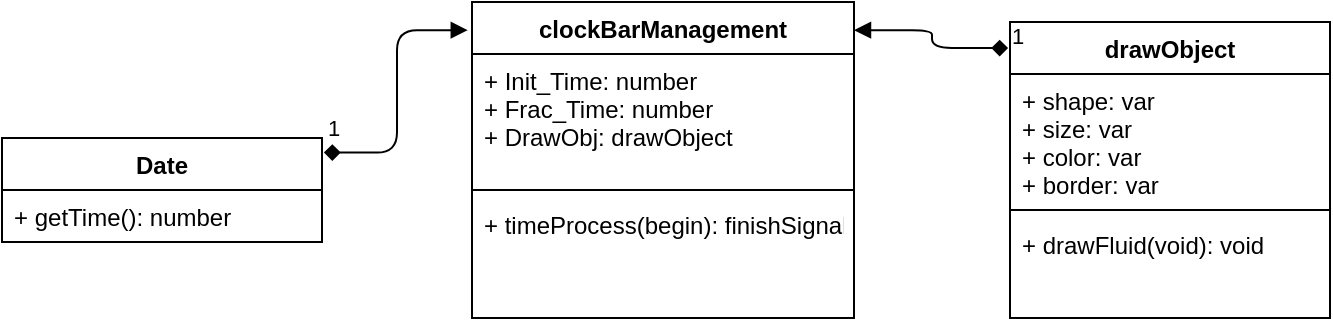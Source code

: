 <mxfile version="10.6.0" type="device"><diagram id="L1Nok9VCUbKPxXQY3M0O" name="Page-1"><mxGraphModel dx="1154" dy="734" grid="1" gridSize="3" guides="1" tooltips="1" connect="1" arrows="1" fold="1" page="1" pageScale="1" pageWidth="850" pageHeight="1100" math="0" shadow="0"><root><mxCell id="0"/><mxCell id="1" parent="0"/><mxCell id="bYpFp6OdqeTx5pEh2_4A-1" value="Date" style="swimlane;fontStyle=1;align=center;verticalAlign=top;childLayout=stackLayout;horizontal=1;startSize=26;horizontalStack=0;resizeParent=1;resizeParentMax=0;resizeLast=0;collapsible=1;marginBottom=0;" parent="1" vertex="1"><mxGeometry x="75" y="128" width="160" height="52" as="geometry"/></mxCell><mxCell id="bYpFp6OdqeTx5pEh2_4A-4" value="+ getTime(): number" style="text;strokeColor=none;fillColor=none;align=left;verticalAlign=top;spacingLeft=4;spacingRight=4;overflow=hidden;rotatable=0;points=[[0,0.5],[1,0.5]];portConstraint=eastwest;" parent="bYpFp6OdqeTx5pEh2_4A-1" vertex="1"><mxGeometry y="26" width="160" height="26" as="geometry"/></mxCell><mxCell id="bYpFp6OdqeTx5pEh2_4A-9" value="clockBarManagement" style="swimlane;fontStyle=1;align=center;verticalAlign=top;childLayout=stackLayout;horizontal=1;startSize=26;horizontalStack=0;resizeParent=1;resizeParentMax=0;resizeLast=0;collapsible=1;marginBottom=0;" parent="1" vertex="1"><mxGeometry x="310" y="60" width="191" height="158" as="geometry"/></mxCell><mxCell id="bYpFp6OdqeTx5pEh2_4A-10" value="+ Init_Time: number&#10;+ Frac_Time: number&#10;+ DrawObj: drawObject&#10;&#10;&#10;" style="text;strokeColor=none;fillColor=none;align=left;verticalAlign=top;spacingLeft=4;spacingRight=4;overflow=hidden;rotatable=0;points=[[0,0.5],[1,0.5]];portConstraint=eastwest;" parent="bYpFp6OdqeTx5pEh2_4A-9" vertex="1"><mxGeometry y="26" width="191" height="64" as="geometry"/></mxCell><mxCell id="bYpFp6OdqeTx5pEh2_4A-11" value="" style="line;strokeWidth=1;fillColor=none;align=left;verticalAlign=middle;spacingTop=-1;spacingLeft=3;spacingRight=3;rotatable=0;labelPosition=right;points=[];portConstraint=eastwest;" parent="bYpFp6OdqeTx5pEh2_4A-9" vertex="1"><mxGeometry y="90" width="191" height="8" as="geometry"/></mxCell><mxCell id="bYpFp6OdqeTx5pEh2_4A-12" value="+ timeProcess(begin): finishSignal&#10;&#10;" style="text;strokeColor=none;fillColor=none;align=left;verticalAlign=top;spacingLeft=4;spacingRight=4;overflow=hidden;rotatable=0;points=[[0,0.5],[1,0.5]];portConstraint=eastwest;" parent="bYpFp6OdqeTx5pEh2_4A-9" vertex="1"><mxGeometry y="98" width="191" height="60" as="geometry"/></mxCell><mxCell id="bYpFp6OdqeTx5pEh2_4A-14" value="drawObject" style="swimlane;fontStyle=1;align=center;verticalAlign=top;childLayout=stackLayout;horizontal=1;startSize=26;horizontalStack=0;resizeParent=1;resizeParentMax=0;resizeLast=0;collapsible=1;marginBottom=0;" parent="1" vertex="1"><mxGeometry x="579" y="70" width="160" height="148" as="geometry"/></mxCell><mxCell id="bYpFp6OdqeTx5pEh2_4A-15" value="+ shape: var&#10;+ size: var&#10;+ color: var&#10;+ border: var&#10;&#10;" style="text;strokeColor=none;fillColor=none;align=left;verticalAlign=top;spacingLeft=4;spacingRight=4;overflow=hidden;rotatable=0;points=[[0,0.5],[1,0.5]];portConstraint=eastwest;" parent="bYpFp6OdqeTx5pEh2_4A-14" vertex="1"><mxGeometry y="26" width="160" height="64" as="geometry"/></mxCell><mxCell id="bYpFp6OdqeTx5pEh2_4A-16" value="" style="line;strokeWidth=1;fillColor=none;align=left;verticalAlign=middle;spacingTop=-1;spacingLeft=3;spacingRight=3;rotatable=0;labelPosition=right;points=[];portConstraint=eastwest;" parent="bYpFp6OdqeTx5pEh2_4A-14" vertex="1"><mxGeometry y="90" width="160" height="8" as="geometry"/></mxCell><mxCell id="bYpFp6OdqeTx5pEh2_4A-17" value="+ drawFluid(void): void" style="text;strokeColor=none;fillColor=none;align=left;verticalAlign=top;spacingLeft=4;spacingRight=4;overflow=hidden;rotatable=0;points=[[0,0.5],[1,0.5]];portConstraint=eastwest;" parent="bYpFp6OdqeTx5pEh2_4A-14" vertex="1"><mxGeometry y="98" width="160" height="50" as="geometry"/></mxCell><mxCell id="bYpFp6OdqeTx5pEh2_4A-22" value="1" style="endArrow=block;html=1;endSize=6;startArrow=diamond;startSize=6;startFill=1;edgeStyle=orthogonalEdgeStyle;align=left;verticalAlign=bottom;exitX=1.006;exitY=0.14;exitDx=0;exitDy=0;exitPerimeter=0;endFill=1;entryX=-0.011;entryY=0.089;entryDx=0;entryDy=0;entryPerimeter=0;" parent="1" source="bYpFp6OdqeTx5pEh2_4A-1" target="bYpFp6OdqeTx5pEh2_4A-9" edge="1"><mxGeometry x="-1" y="3" relative="1" as="geometry"><mxPoint x="50" y="270" as="sourcePoint"/><mxPoint x="306" y="126" as="targetPoint"/></mxGeometry></mxCell><mxCell id="bYpFp6OdqeTx5pEh2_4A-24" value="1" style="endArrow=block;html=1;endSize=6;startArrow=diamond;startSize=6;startFill=1;edgeStyle=orthogonalEdgeStyle;align=left;verticalAlign=bottom;entryX=1;entryY=0.089;entryDx=0;entryDy=0;endFill=1;entryPerimeter=0;exitX=-0.006;exitY=0.088;exitDx=0;exitDy=0;exitPerimeter=0;" parent="1" source="bYpFp6OdqeTx5pEh2_4A-14" target="bYpFp6OdqeTx5pEh2_4A-9" edge="1"><mxGeometry x="-1" y="3" relative="1" as="geometry"><mxPoint x="588" y="77" as="sourcePoint"/><mxPoint x="210" y="270" as="targetPoint"/></mxGeometry></mxCell></root></mxGraphModel></diagram></mxfile>